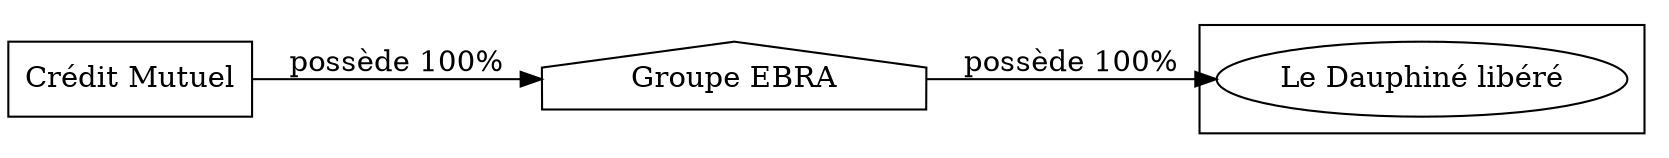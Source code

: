 digraph {
  rankdir=LR;
  subgraph roots {
    
      "credit-mutuel-207"[label="Crédit Mutuel" shape=box]
    
  }

  
    "groupe-ebra-208"[label="Groupe EBRA" shape=house]
  

  subgraph clusterLeaves {
    
      "le-dauphine-libere-217"[label="Le Dauphiné libéré"]
    
  }

  
    "groupe-ebra-208" -> "le-dauphine-libere-217" [
      label="possède 100%"
    ]
  
    "credit-mutuel-207" -> "groupe-ebra-208" [
      label="possède 100%"
    ]
  
}
